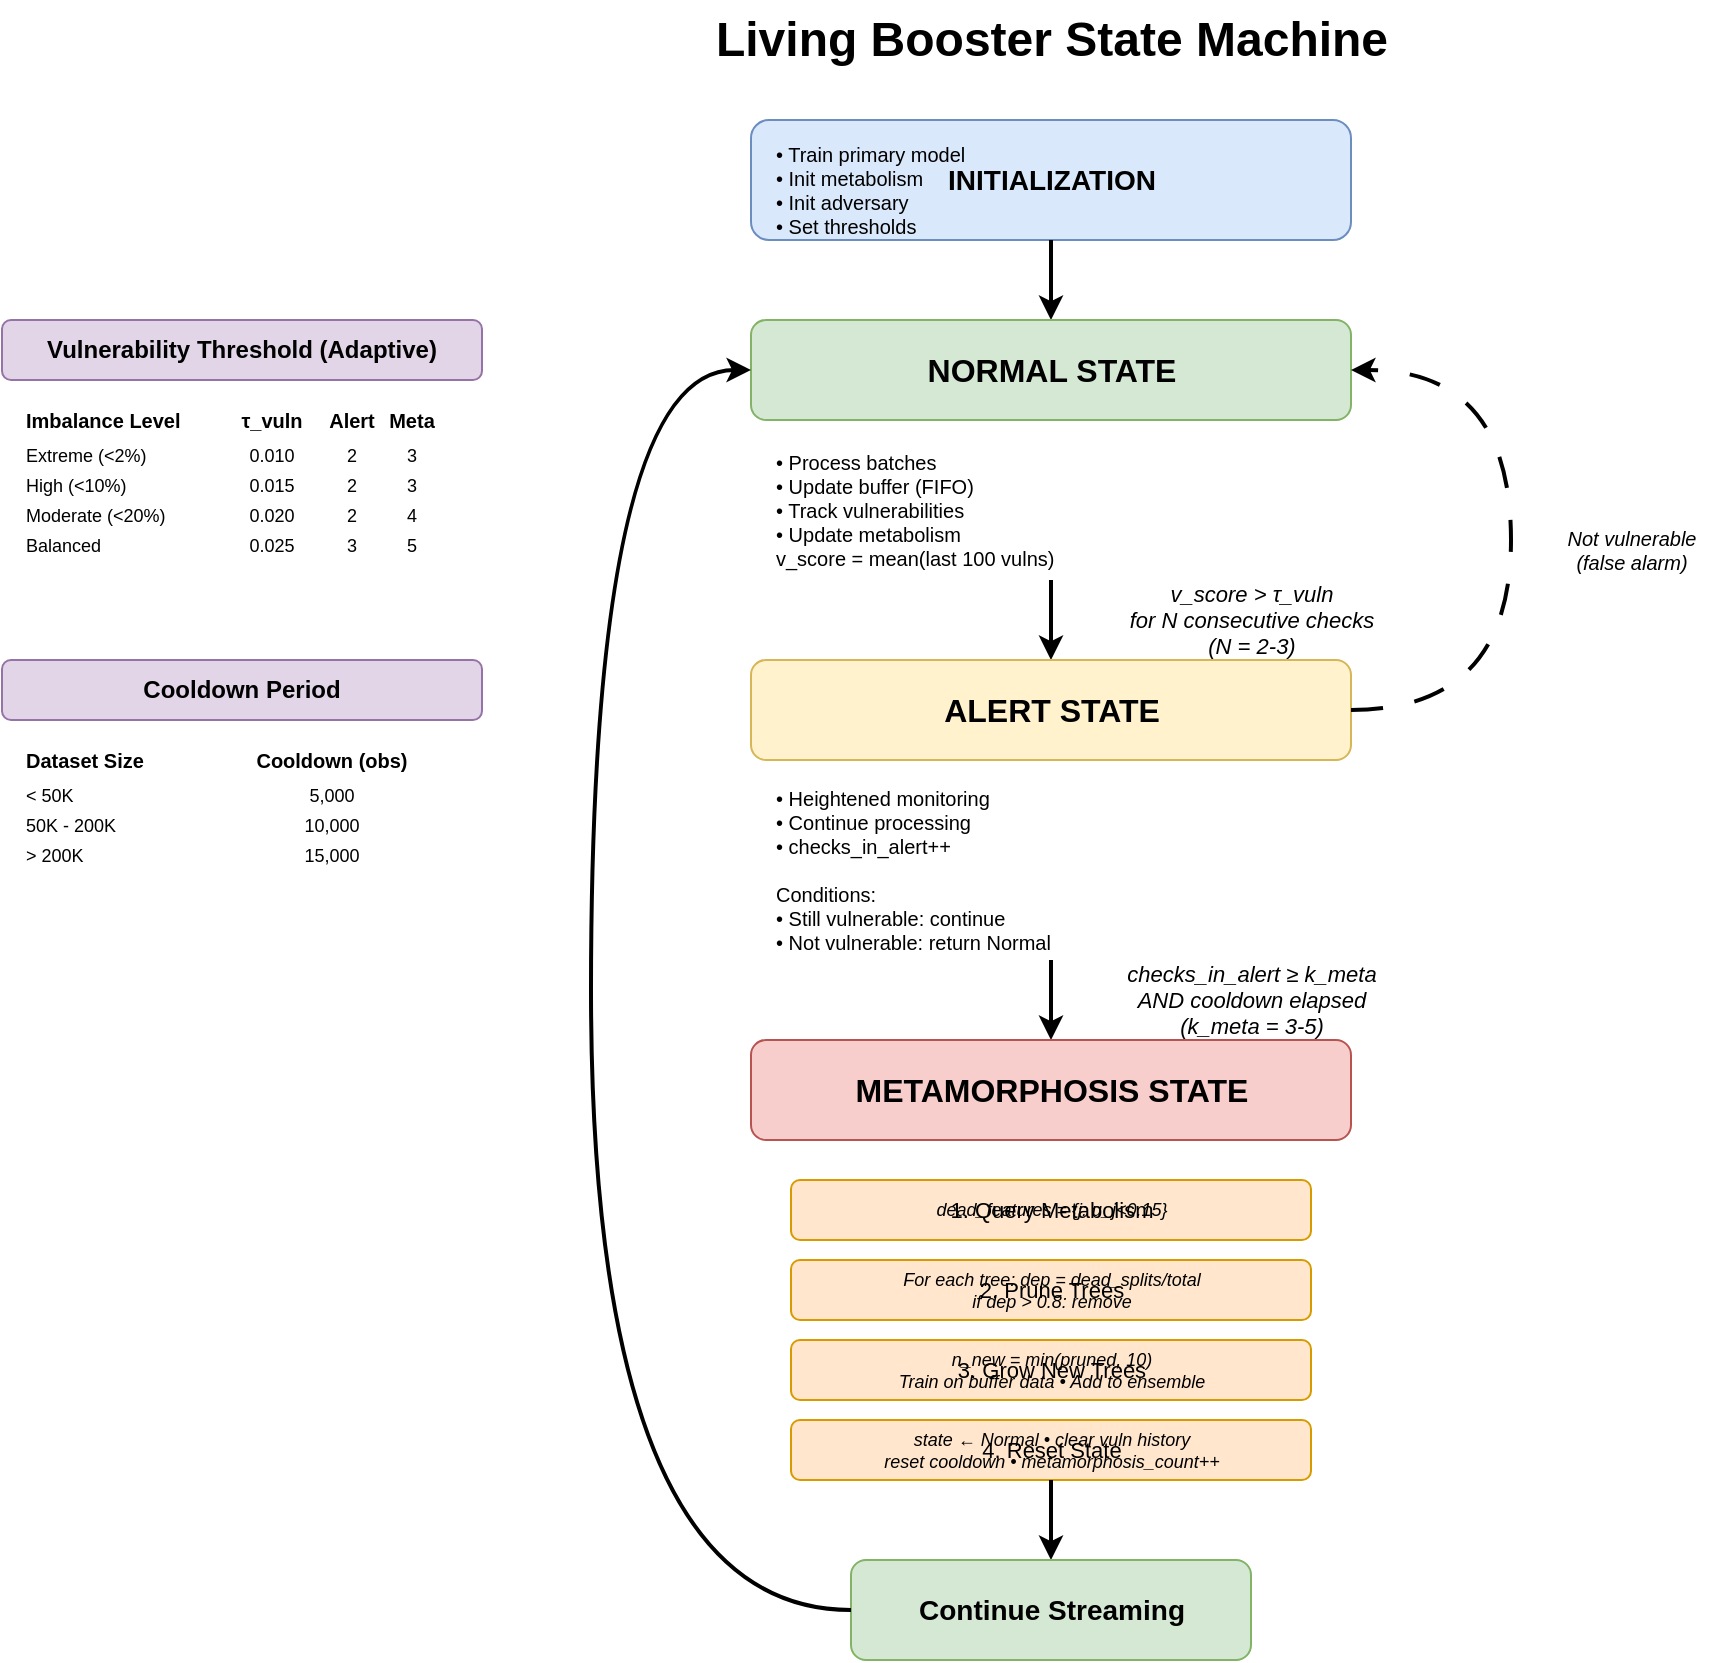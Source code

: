 <mxfile>
    <diagram id="State-Machine" name="Living Booster State Machine">
        <mxGraphModel dx="1434" dy="844" grid="1" gridSize="10" guides="1" tooltips="1" connect="1" arrows="1" fold="1" page="1" pageScale="1" pageWidth="1169" pageHeight="827" math="0" shadow="0">
            <root>
                <mxCell id="0"/>
                <mxCell id="1" parent="0"/>
                <mxCell id="2" value="Living Booster State Machine" style="text;html=1;strokeColor=none;fillColor=none;align=center;verticalAlign=middle;whiteSpace=wrap;rounded=0;fontSize=24;fontStyle=1" vertex="1" parent="1">
                    <mxGeometry x="384.5" y="20" width="400" height="40" as="geometry"/>
                </mxCell>
                <mxCell id="3" value="INITIALIZATION" style="rounded=1;whiteSpace=wrap;html=1;fillColor=#dae8fc;strokeColor=#6c8ebf;fontSize=14;fontStyle=1" vertex="1" parent="1">
                    <mxGeometry x="434.5" y="80" width="300" height="60" as="geometry"/>
                </mxCell>
                <mxCell id="4" value="• Train primary model&lt;br&gt;• Init metabolism&lt;br&gt;• Init adversary&lt;br&gt;• Set thresholds" style="text;html=1;strokeColor=none;fillColor=none;align=left;verticalAlign=middle;whiteSpace=wrap;rounded=0;fontSize=10;" vertex="1" parent="1">
                    <mxGeometry x="444.5" y="90" width="280" height="50" as="geometry"/>
                </mxCell>
                <mxCell id="5" value="" style="endArrow=classic;html=1;fontSize=12;exitX=0.5;exitY=1;exitDx=0;exitDy=0;strokeWidth=2;" edge="1" parent="1" source="3">
                    <mxGeometry width="50" height="50" relative="1" as="geometry">
                        <mxPoint x="584.5" y="180" as="sourcePoint"/>
                        <mxPoint x="584.5" y="180" as="targetPoint"/>
                    </mxGeometry>
                </mxCell>
                <mxCell id="6" value="NORMAL STATE" style="rounded=1;whiteSpace=wrap;html=1;fillColor=#d5e8d4;strokeColor=#82b366;fontSize=16;fontStyle=1" vertex="1" parent="1">
                    <mxGeometry x="434.5" y="180" width="300" height="50" as="geometry"/>
                </mxCell>
                <mxCell id="7" value="• Process batches&lt;br&gt;• Update buffer (FIFO)&lt;br&gt;• Track vulnerabilities&lt;br&gt;• Update metabolism&lt;br&gt;v_score = mean(last 100 vulns)" style="text;html=1;strokeColor=none;fillColor=none;align=left;verticalAlign=middle;whiteSpace=wrap;rounded=0;fontSize=10;" vertex="1" parent="1">
                    <mxGeometry x="444.5" y="240" width="280" height="70" as="geometry"/>
                </mxCell>
                <mxCell id="8" value="" style="endArrow=classic;html=1;fontSize=12;exitX=0.5;exitY=1;exitDx=0;exitDy=0;strokeWidth=2;" edge="1" parent="1">
                    <mxGeometry width="50" height="50" relative="1" as="geometry">
                        <mxPoint x="584.5" y="310" as="sourcePoint"/>
                        <mxPoint x="584.5" y="350" as="targetPoint"/>
                    </mxGeometry>
                </mxCell>
                <mxCell id="9" value="v_score &gt; τ_vuln&lt;br&gt;for N consecutive checks&lt;br&gt;(N = 2-3)" style="text;html=1;strokeColor=none;fillColor=none;align=center;verticalAlign=middle;whiteSpace=wrap;rounded=0;fontSize=11;fontStyle=2" vertex="1" parent="1">
                    <mxGeometry x="604.5" y="310" width="160" height="40" as="geometry"/>
                </mxCell>
                <mxCell id="10" value="ALERT STATE" style="rounded=1;whiteSpace=wrap;html=1;fillColor=#fff2cc;strokeColor=#d6b656;fontSize=16;fontStyle=1" vertex="1" parent="1">
                    <mxGeometry x="434.5" y="350" width="300" height="50" as="geometry"/>
                </mxCell>
                <mxCell id="11" value="• Heightened monitoring&lt;br&gt;• Continue processing&lt;br&gt;• checks_in_alert++&lt;br&gt;&lt;br&gt;Conditions:&lt;br&gt;• Still vulnerable: continue&lt;br&gt;• Not vulnerable: return Normal" style="text;html=1;strokeColor=none;fillColor=none;align=left;verticalAlign=middle;whiteSpace=wrap;rounded=0;fontSize=10;" vertex="1" parent="1">
                    <mxGeometry x="444.5" y="410" width="280" height="90" as="geometry"/>
                </mxCell>
                <mxCell id="12" value="" style="endArrow=classic;html=1;fontSize=12;strokeWidth=2;" edge="1" parent="1">
                    <mxGeometry width="50" height="50" relative="1" as="geometry">
                        <mxPoint x="584.5" y="500" as="sourcePoint"/>
                        <mxPoint x="584.5" y="540" as="targetPoint"/>
                    </mxGeometry>
                </mxCell>
                <mxCell id="13" value="checks_in_alert ≥ k_meta&lt;br&gt;AND cooldown elapsed&lt;br&gt;(k_meta = 3-5)" style="text;html=1;strokeColor=none;fillColor=none;align=center;verticalAlign=middle;whiteSpace=wrap;rounded=0;fontSize=11;fontStyle=2" vertex="1" parent="1">
                    <mxGeometry x="604.5" y="500" width="160" height="40" as="geometry"/>
                </mxCell>
                <mxCell id="14" value="METAMORPHOSIS STATE" style="rounded=1;whiteSpace=wrap;html=1;fillColor=#f8cecc;strokeColor=#b85450;fontSize=16;fontStyle=1" vertex="1" parent="1">
                    <mxGeometry x="434.5" y="540" width="300" height="50" as="geometry"/>
                </mxCell>
                <mxCell id="15" value="1. Query Metabolism" style="rounded=1;whiteSpace=wrap;html=1;fillColor=#ffe6cc;strokeColor=#d79b00;fontSize=11;" vertex="1" parent="1">
                    <mxGeometry x="454.5" y="610" width="260" height="30" as="geometry"/>
                </mxCell>
                <mxCell id="16" value="dead_features = {j: u_j&lt;0.15}" style="text;html=1;strokeColor=none;fillColor=none;align=center;verticalAlign=middle;whiteSpace=wrap;rounded=0;fontSize=9;fontStyle=2" vertex="1" parent="1">
                    <mxGeometry x="464.5" y="615" width="240" height="20" as="geometry"/>
                </mxCell>
                <mxCell id="17" value="2. Prune Trees" style="rounded=1;whiteSpace=wrap;html=1;fillColor=#ffe6cc;strokeColor=#d79b00;fontSize=11;" vertex="1" parent="1">
                    <mxGeometry x="454.5" y="650" width="260" height="30" as="geometry"/>
                </mxCell>
                <mxCell id="18" value="For each tree: dep = dead_splits/total&lt;br&gt;if dep &gt; 0.8: remove" style="text;html=1;strokeColor=none;fillColor=none;align=center;verticalAlign=middle;whiteSpace=wrap;rounded=0;fontSize=9;fontStyle=2" vertex="1" parent="1">
                    <mxGeometry x="464.5" y="655" width="240" height="20" as="geometry"/>
                </mxCell>
                <mxCell id="19" value="3. Grow New Trees" style="rounded=1;whiteSpace=wrap;html=1;fillColor=#ffe6cc;strokeColor=#d79b00;fontSize=11;" vertex="1" parent="1">
                    <mxGeometry x="454.5" y="690" width="260" height="30" as="geometry"/>
                </mxCell>
                <mxCell id="20" value="n_new = min(pruned, 10)&lt;br&gt;Train on buffer data • Add to ensemble" style="text;html=1;strokeColor=none;fillColor=none;align=center;verticalAlign=middle;whiteSpace=wrap;rounded=0;fontSize=9;fontStyle=2" vertex="1" parent="1">
                    <mxGeometry x="464.5" y="695" width="240" height="20" as="geometry"/>
                </mxCell>
                <mxCell id="21" value="4. Reset State" style="rounded=1;whiteSpace=wrap;html=1;fillColor=#ffe6cc;strokeColor=#d79b00;fontSize=11;" vertex="1" parent="1">
                    <mxGeometry x="454.5" y="730" width="260" height="30" as="geometry"/>
                </mxCell>
                <mxCell id="22" value="state ← Normal • clear vuln history&lt;br&gt;reset cooldown • metamorphosis_count++" style="text;html=1;strokeColor=none;fillColor=none;align=center;verticalAlign=middle;whiteSpace=wrap;rounded=0;fontSize=9;fontStyle=2" vertex="1" parent="1">
                    <mxGeometry x="464.5" y="735" width="240" height="20" as="geometry"/>
                </mxCell>
                <mxCell id="23" value="" style="endArrow=classic;html=1;fontSize=12;strokeWidth=2;" edge="1" parent="1">
                    <mxGeometry width="50" height="50" relative="1" as="geometry">
                        <mxPoint x="584.5" y="760" as="sourcePoint"/>
                        <mxPoint x="584.5" y="800" as="targetPoint"/>
                    </mxGeometry>
                </mxCell>
                <mxCell id="24" value="Continue Streaming" style="rounded=1;whiteSpace=wrap;html=1;fillColor=#d5e8d4;strokeColor=#82b366;fontSize=14;fontStyle=1" vertex="1" parent="1">
                    <mxGeometry x="484.5" y="800" width="200" height="50" as="geometry"/>
                </mxCell>
                <mxCell id="25" value="" style="endArrow=classic;html=1;fontSize=12;strokeWidth=2;exitX=0;exitY=0.5;exitDx=0;exitDy=0;entryX=0;entryY=0.5;entryDx=0;entryDy=0;curved=1;" edge="1" parent="1" source="24" target="6">
                    <mxGeometry width="50" height="50" relative="1" as="geometry">
                        <mxPoint x="384.5" y="500" as="sourcePoint"/>
                        <mxPoint x="434.5" y="450" as="targetPoint"/>
                        <Array as="points">
                            <mxPoint x="354.5" y="825"/>
                            <mxPoint x="354.5" y="205"/>
                        </Array>
                    </mxGeometry>
                </mxCell>
                <mxCell id="26" value="" style="endArrow=classic;html=1;fontSize=12;strokeWidth=2;exitX=1;exitY=0.5;exitDx=0;exitDy=0;entryX=1;entryY=0.5;entryDx=0;entryDy=0;curved=1;dashed=1;dashPattern=8 8;" edge="1" parent="1" source="10" target="6">
                    <mxGeometry width="50" height="50" relative="1" as="geometry">
                        <mxPoint x="784.5" y="500" as="sourcePoint"/>
                        <mxPoint x="834.5" y="450" as="targetPoint"/>
                        <Array as="points">
                            <mxPoint x="814.5" y="375"/>
                            <mxPoint x="814.5" y="205"/>
                        </Array>
                    </mxGeometry>
                </mxCell>
                <mxCell id="27" value="Not vulnerable&lt;br&gt;(false alarm)" style="text;html=1;strokeColor=none;fillColor=none;align=center;verticalAlign=middle;whiteSpace=wrap;rounded=0;fontSize=10;fontStyle=2" vertex="1" parent="1">
                    <mxGeometry x="824.5" y="280" width="100" height="30" as="geometry"/>
                </mxCell>
                <mxCell id="28" value="Vulnerability Threshold (Adaptive)" style="rounded=1;whiteSpace=wrap;html=1;fillColor=#e1d5e7;strokeColor=#9673a6;fontSize=12;fontStyle=1" vertex="1" parent="1">
                    <mxGeometry x="60" y="180" width="240" height="30" as="geometry"/>
                </mxCell>
                <mxCell id="29" value="Imbalance Level" style="text;html=1;strokeColor=none;fillColor=none;align=left;verticalAlign=middle;whiteSpace=wrap;rounded=0;fontSize=10;fontStyle=1" vertex="1" parent="1">
                    <mxGeometry x="70" y="220" width="100" height="20" as="geometry"/>
                </mxCell>
                <mxCell id="30" value="τ_vuln" style="text;html=1;strokeColor=none;fillColor=none;align=center;verticalAlign=middle;whiteSpace=wrap;rounded=0;fontSize=10;fontStyle=1" vertex="1" parent="1">
                    <mxGeometry x="170" y="220" width="50" height="20" as="geometry"/>
                </mxCell>
                <mxCell id="31" value="Alert" style="text;html=1;strokeColor=none;fillColor=none;align=center;verticalAlign=middle;whiteSpace=wrap;rounded=0;fontSize=10;fontStyle=1" vertex="1" parent="1">
                    <mxGeometry x="220" y="220" width="30" height="20" as="geometry"/>
                </mxCell>
                <mxCell id="32" value="Meta" style="text;html=1;strokeColor=none;fillColor=none;align=center;verticalAlign=middle;whiteSpace=wrap;rounded=0;fontSize=10;fontStyle=1" vertex="1" parent="1">
                    <mxGeometry x="250" y="220" width="30" height="20" as="geometry"/>
                </mxCell>
                <mxCell id="33" value="Extreme (&lt;2%)" style="text;html=1;strokeColor=none;fillColor=none;align=left;verticalAlign=middle;whiteSpace=wrap;rounded=0;fontSize=9;" vertex="1" parent="1">
                    <mxGeometry x="70" y="240" width="100" height="15" as="geometry"/>
                </mxCell>
                <mxCell id="34" value="0.010" style="text;html=1;strokeColor=none;fillColor=none;align=center;verticalAlign=middle;whiteSpace=wrap;rounded=0;fontSize=9;" vertex="1" parent="1">
                    <mxGeometry x="170" y="240" width="50" height="15" as="geometry"/>
                </mxCell>
                <mxCell id="35" value="2" style="text;html=1;strokeColor=none;fillColor=none;align=center;verticalAlign=middle;whiteSpace=wrap;rounded=0;fontSize=9;" vertex="1" parent="1">
                    <mxGeometry x="220" y="240" width="30" height="15" as="geometry"/>
                </mxCell>
                <mxCell id="36" value="3" style="text;html=1;strokeColor=none;fillColor=none;align=center;verticalAlign=middle;whiteSpace=wrap;rounded=0;fontSize=9;" vertex="1" parent="1">
                    <mxGeometry x="250" y="240" width="30" height="15" as="geometry"/>
                </mxCell>
                <mxCell id="37" value="High (&lt;10%)" style="text;html=1;strokeColor=none;fillColor=none;align=left;verticalAlign=middle;whiteSpace=wrap;rounded=0;fontSize=9;" vertex="1" parent="1">
                    <mxGeometry x="70" y="255" width="100" height="15" as="geometry"/>
                </mxCell>
                <mxCell id="38" value="0.015" style="text;html=1;strokeColor=none;fillColor=none;align=center;verticalAlign=middle;whiteSpace=wrap;rounded=0;fontSize=9;" vertex="1" parent="1">
                    <mxGeometry x="170" y="255" width="50" height="15" as="geometry"/>
                </mxCell>
                <mxCell id="39" value="2" style="text;html=1;strokeColor=none;fillColor=none;align=center;verticalAlign=middle;whiteSpace=wrap;rounded=0;fontSize=9;" vertex="1" parent="1">
                    <mxGeometry x="220" y="255" width="30" height="15" as="geometry"/>
                </mxCell>
                <mxCell id="40" value="3" style="text;html=1;strokeColor=none;fillColor=none;align=center;verticalAlign=middle;whiteSpace=wrap;rounded=0;fontSize=9;" vertex="1" parent="1">
                    <mxGeometry x="250" y="255" width="30" height="15" as="geometry"/>
                </mxCell>
                <mxCell id="41" value="Moderate (&lt;20%)" style="text;html=1;strokeColor=none;fillColor=none;align=left;verticalAlign=middle;whiteSpace=wrap;rounded=0;fontSize=9;" vertex="1" parent="1">
                    <mxGeometry x="70" y="270" width="100" height="15" as="geometry"/>
                </mxCell>
                <mxCell id="42" value="0.020" style="text;html=1;strokeColor=none;fillColor=none;align=center;verticalAlign=middle;whiteSpace=wrap;rounded=0;fontSize=9;" vertex="1" parent="1">
                    <mxGeometry x="170" y="270" width="50" height="15" as="geometry"/>
                </mxCell>
                <mxCell id="43" value="2" style="text;html=1;strokeColor=none;fillColor=none;align=center;verticalAlign=middle;whiteSpace=wrap;rounded=0;fontSize=9;" vertex="1" parent="1">
                    <mxGeometry x="220" y="270" width="30" height="15" as="geometry"/>
                </mxCell>
                <mxCell id="44" value="4" style="text;html=1;strokeColor=none;fillColor=none;align=center;verticalAlign=middle;whiteSpace=wrap;rounded=0;fontSize=9;" vertex="1" parent="1">
                    <mxGeometry x="250" y="270" width="30" height="15" as="geometry"/>
                </mxCell>
                <mxCell id="45" value="Balanced" style="text;html=1;strokeColor=none;fillColor=none;align=left;verticalAlign=middle;whiteSpace=wrap;rounded=0;fontSize=9;" vertex="1" parent="1">
                    <mxGeometry x="70" y="285" width="100" height="15" as="geometry"/>
                </mxCell>
                <mxCell id="46" value="0.025" style="text;html=1;strokeColor=none;fillColor=none;align=center;verticalAlign=middle;whiteSpace=wrap;rounded=0;fontSize=9;" vertex="1" parent="1">
                    <mxGeometry x="170" y="285" width="50" height="15" as="geometry"/>
                </mxCell>
                <mxCell id="47" value="3" style="text;html=1;strokeColor=none;fillColor=none;align=center;verticalAlign=middle;whiteSpace=wrap;rounded=0;fontSize=9;" vertex="1" parent="1">
                    <mxGeometry x="220" y="285" width="30" height="15" as="geometry"/>
                </mxCell>
                <mxCell id="48" value="5" style="text;html=1;strokeColor=none;fillColor=none;align=center;verticalAlign=middle;whiteSpace=wrap;rounded=0;fontSize=9;" vertex="1" parent="1">
                    <mxGeometry x="250" y="285" width="30" height="15" as="geometry"/>
                </mxCell>
                <mxCell id="49" value="Cooldown Period" style="rounded=1;whiteSpace=wrap;html=1;fillColor=#e1d5e7;strokeColor=#9673a6;fontSize=12;fontStyle=1" vertex="1" parent="1">
                    <mxGeometry x="60" y="350" width="240" height="30" as="geometry"/>
                </mxCell>
                <mxCell id="50" value="Dataset Size" style="text;html=1;strokeColor=none;fillColor=none;align=left;verticalAlign=middle;whiteSpace=wrap;rounded=0;fontSize=10;fontStyle=1" vertex="1" parent="1">
                    <mxGeometry x="70" y="390" width="100" height="20" as="geometry"/>
                </mxCell>
                <mxCell id="51" value="Cooldown (obs)" style="text;html=1;strokeColor=none;fillColor=none;align=center;verticalAlign=middle;whiteSpace=wrap;rounded=0;fontSize=10;fontStyle=1" vertex="1" parent="1">
                    <mxGeometry x="170" y="390" width="110" height="20" as="geometry"/>
                </mxCell>
                <mxCell id="52" value="&lt; 50K" style="text;html=1;strokeColor=none;fillColor=none;align=left;verticalAlign=middle;whiteSpace=wrap;rounded=0;fontSize=9;" vertex="1" parent="1">
                    <mxGeometry x="70" y="410" width="100" height="15" as="geometry"/>
                </mxCell>
                <mxCell id="53" value="5,000" style="text;html=1;strokeColor=none;fillColor=none;align=center;verticalAlign=middle;whiteSpace=wrap;rounded=0;fontSize=9;" vertex="1" parent="1">
                    <mxGeometry x="170" y="410" width="110" height="15" as="geometry"/>
                </mxCell>
                <mxCell id="54" value="50K - 200K" style="text;html=1;strokeColor=none;fillColor=none;align=left;verticalAlign=middle;whiteSpace=wrap;rounded=0;fontSize=9;" vertex="1" parent="1">
                    <mxGeometry x="70" y="425" width="100" height="15" as="geometry"/>
                </mxCell>
                <mxCell id="55" value="10,000" style="text;html=1;strokeColor=none;fillColor=none;align=center;verticalAlign=middle;whiteSpace=wrap;rounded=0;fontSize=9;" vertex="1" parent="1">
                    <mxGeometry x="170" y="425" width="110" height="15" as="geometry"/>
                </mxCell>
                <mxCell id="56" value="&gt; 200K" style="text;html=1;strokeColor=none;fillColor=none;align=left;verticalAlign=middle;whiteSpace=wrap;rounded=0;fontSize=9;" vertex="1" parent="1">
                    <mxGeometry x="70" y="440" width="100" height="15" as="geometry"/>
                </mxCell>
                <mxCell id="57" value="15,000" style="text;html=1;strokeColor=none;fillColor=none;align=center;verticalAlign=middle;whiteSpace=wrap;rounded=0;fontSize=9;" vertex="1" parent="1">
                    <mxGeometry x="170" y="440" width="110" height="15" as="geometry"/>
                </mxCell>
            </root>
        </mxGraphModel>
    </diagram>
</mxfile>
